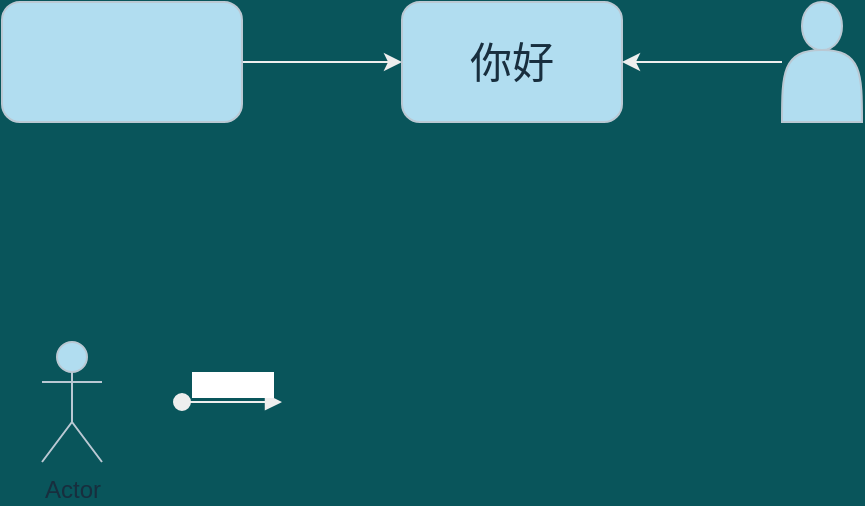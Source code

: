 <mxfile version="15.0.4" type="github">
  <diagram id="IAcHk416VIu7WQLhN8JV" name="Page-1">
    <mxGraphModel dx="1426" dy="712" grid="1" gridSize="10" guides="1" tooltips="1" connect="1" arrows="1" fold="1" page="1" pageScale="1" pageWidth="827" pageHeight="1169" background="#09555B" math="0" shadow="0">
      <root>
        <mxCell id="0" />
        <mxCell id="1" parent="0" />
        <mxCell id="SDQ0Iv5YbxHpCSQwEZeH-4" value="" style="edgeStyle=orthogonalEdgeStyle;rounded=0;orthogonalLoop=1;jettySize=auto;html=1;strokeColor=#EEEEEE;fontColor=#FFFFFF;labelBackgroundColor=#09555B;" edge="1" parent="1" source="SDQ0Iv5YbxHpCSQwEZeH-2" target="SDQ0Iv5YbxHpCSQwEZeH-3">
          <mxGeometry relative="1" as="geometry" />
        </mxCell>
        <mxCell id="SDQ0Iv5YbxHpCSQwEZeH-2" value="" style="rounded=1;whiteSpace=wrap;html=1;fillColor=#B1DDF0;strokeColor=#BAC8D3;fontColor=#182E3E;" vertex="1" parent="1">
          <mxGeometry x="140" y="200" width="120" height="60" as="geometry" />
        </mxCell>
        <mxCell id="SDQ0Iv5YbxHpCSQwEZeH-3" value="&lt;font style=&quot;font-size: 21px&quot;&gt;你好&lt;/font&gt;" style="whiteSpace=wrap;html=1;rounded=1;align=center;fillColor=#B1DDF0;strokeColor=#BAC8D3;fontColor=#182E3E;" vertex="1" parent="1">
          <mxGeometry x="340" y="200" width="110" height="60" as="geometry" />
        </mxCell>
        <mxCell id="SDQ0Iv5YbxHpCSQwEZeH-7" value="" style="edgeStyle=orthogonalEdgeStyle;curved=0;rounded=1;sketch=0;orthogonalLoop=1;jettySize=auto;html=1;fontColor=#FFFFFF;strokeColor=#EEEEEE;" edge="1" parent="1" source="SDQ0Iv5YbxHpCSQwEZeH-6" target="SDQ0Iv5YbxHpCSQwEZeH-3">
          <mxGeometry relative="1" as="geometry" />
        </mxCell>
        <mxCell id="SDQ0Iv5YbxHpCSQwEZeH-6" value="" style="shape=actor;whiteSpace=wrap;html=1;rounded=0;sketch=0;fontColor=#182E3E;strokeColor=#BAC8D3;fillColor=#B1DDF0;" vertex="1" parent="1">
          <mxGeometry x="530" y="200" width="40" height="60" as="geometry" />
        </mxCell>
        <mxCell id="SDQ0Iv5YbxHpCSQwEZeH-8" value="Actor" style="shape=umlActor;verticalLabelPosition=bottom;verticalAlign=top;html=1;rounded=0;sketch=0;fontColor=#182E3E;strokeColor=#BAC8D3;fillColor=#B1DDF0;" vertex="1" parent="1">
          <mxGeometry x="160" y="370" width="30" height="60" as="geometry" />
        </mxCell>
        <mxCell id="SDQ0Iv5YbxHpCSQwEZeH-10" value="dispatch" style="html=1;verticalAlign=bottom;startArrow=oval;startFill=1;endArrow=block;startSize=8;fontColor=#FFFFFF;strokeColor=#EEEEEE;" edge="1" parent="1">
          <mxGeometry width="60" relative="1" as="geometry">
            <mxPoint x="230" y="400" as="sourcePoint" />
            <mxPoint x="280" y="400" as="targetPoint" />
          </mxGeometry>
        </mxCell>
      </root>
    </mxGraphModel>
  </diagram>
</mxfile>
